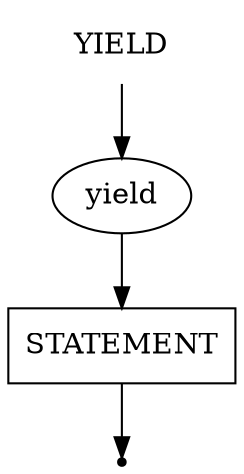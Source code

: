 digraph YIELD {
    start [label=YIELD shape=plaintext]
    yield [label="yield" shape=oval]
    statement [label=STATEMENT shape=box]
    end [label="" shape=point]

    start -> yield
    yield -> statement
    statement -> end
}